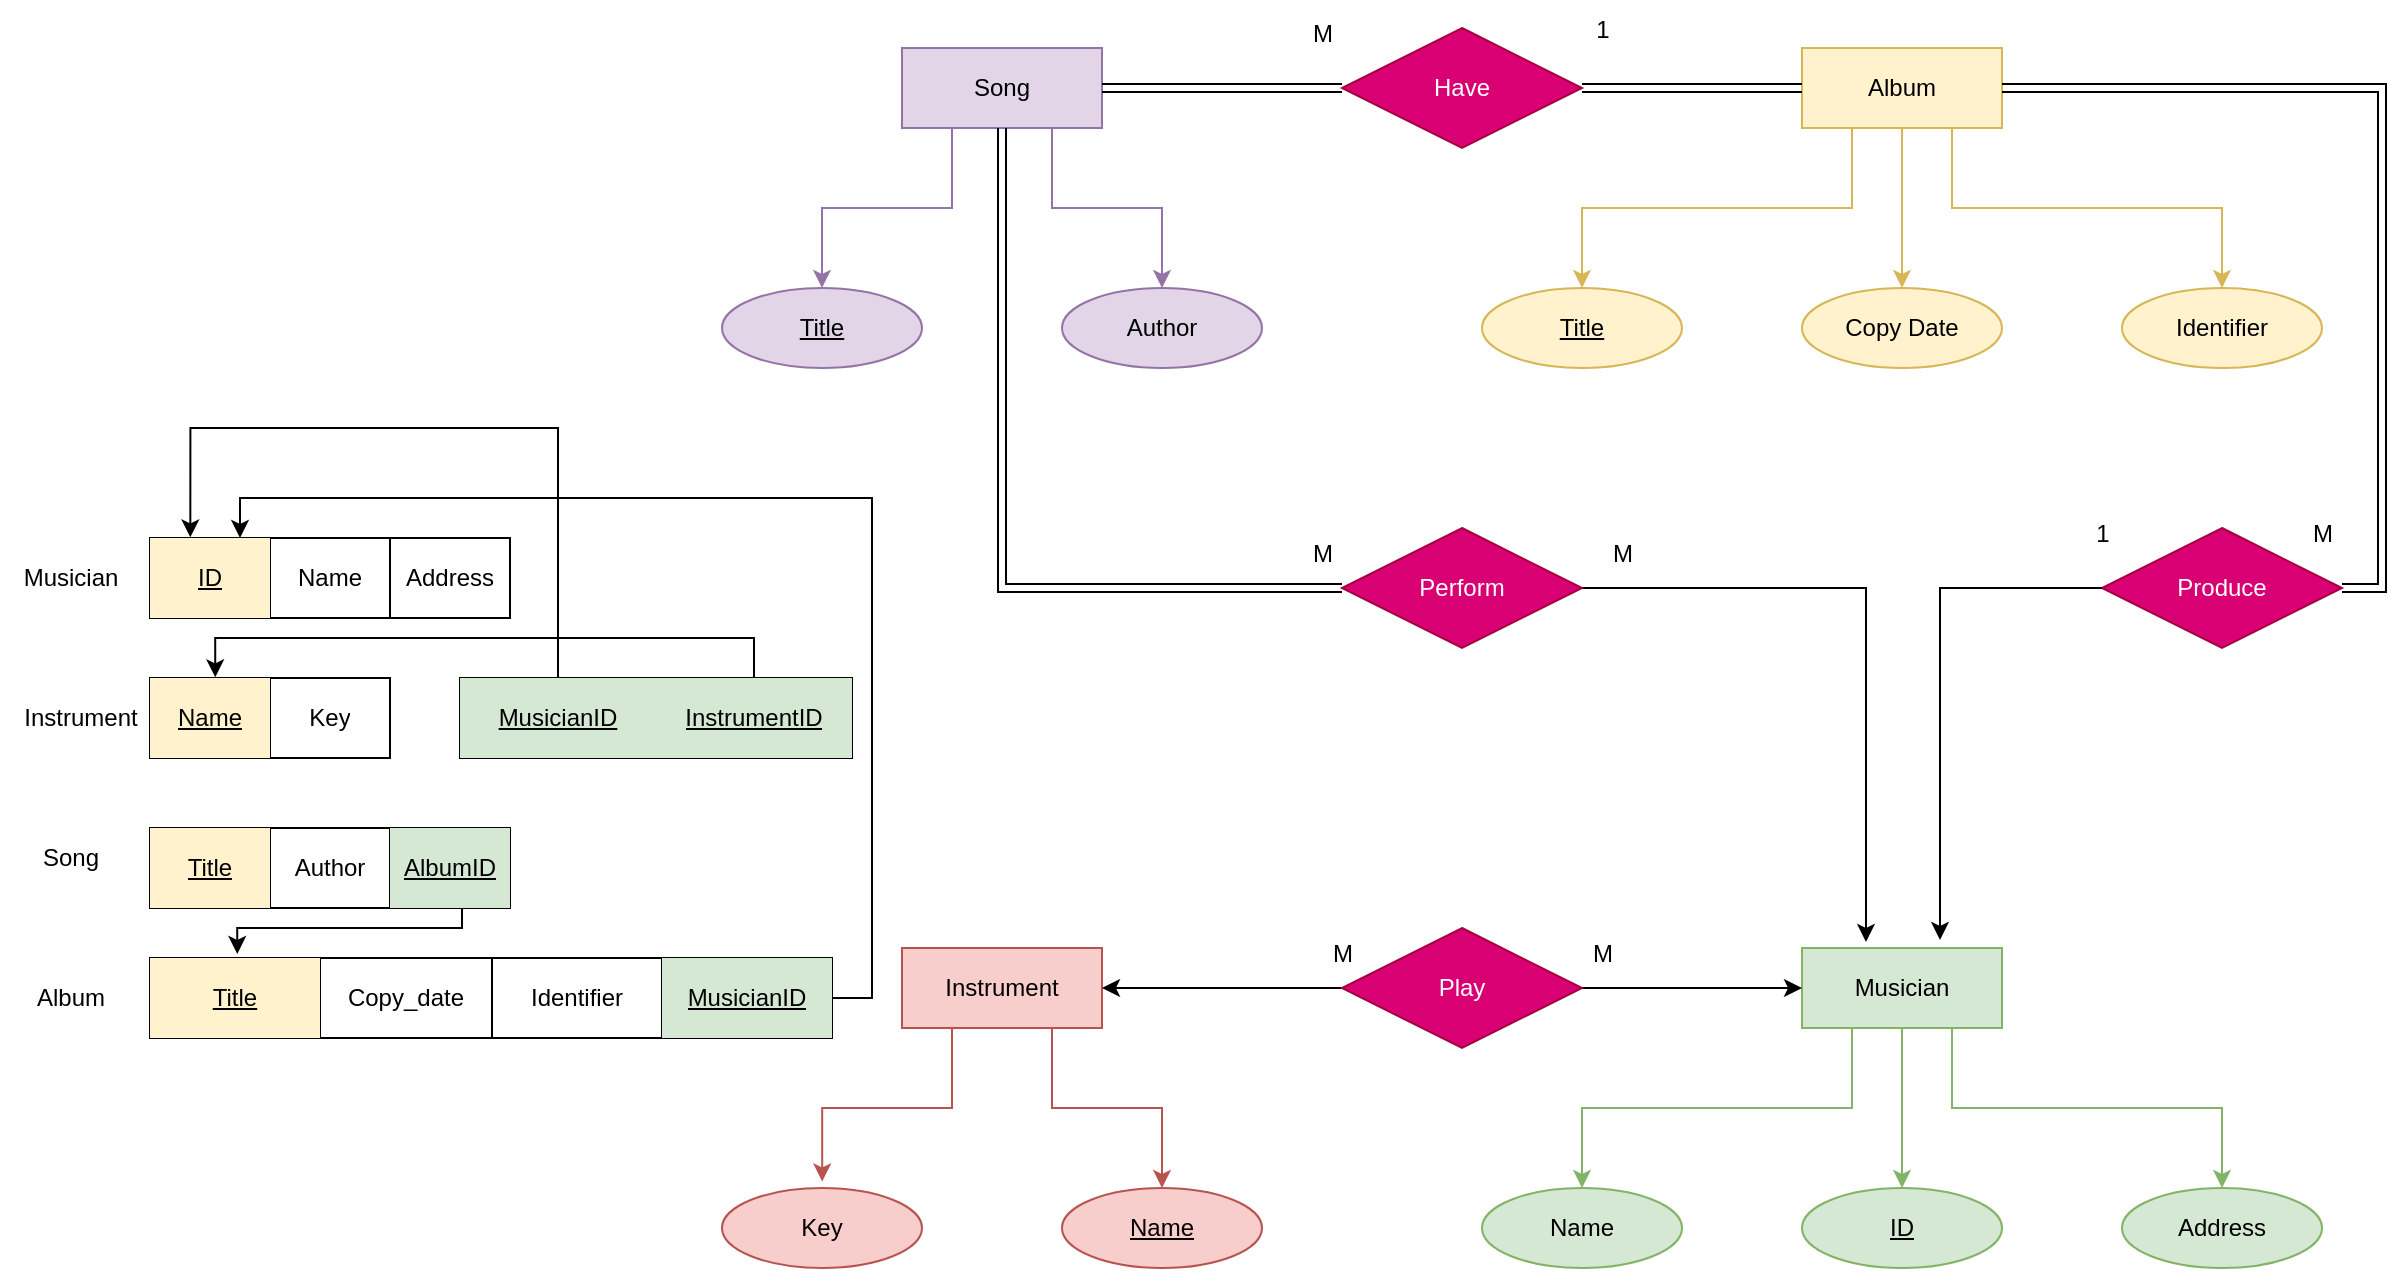 <mxfile version="25.0.1">
  <diagram name="Page-1" id="6nwoPm9bjf4U3ryjuL-o">
    <mxGraphModel dx="1572" dy="672" grid="1" gridSize="10" guides="1" tooltips="1" connect="1" arrows="1" fold="1" page="1" pageScale="1" pageWidth="1654" pageHeight="2336" math="0" shadow="0">
      <root>
        <mxCell id="0" />
        <mxCell id="1" parent="0" />
        <mxCell id="gi1o_FaKeHN2E4BRPbJ4-5" style="edgeStyle=orthogonalEdgeStyle;rounded=0;orthogonalLoop=1;jettySize=auto;html=1;exitX=0.75;exitY=1;exitDx=0;exitDy=0;entryX=0.5;entryY=0;entryDx=0;entryDy=0;fillColor=#d5e8d4;strokeColor=#82b366;" edge="1" parent="1" source="gi1o_FaKeHN2E4BRPbJ4-1" target="gi1o_FaKeHN2E4BRPbJ4-3">
          <mxGeometry relative="1" as="geometry" />
        </mxCell>
        <mxCell id="gi1o_FaKeHN2E4BRPbJ4-6" style="edgeStyle=orthogonalEdgeStyle;rounded=0;orthogonalLoop=1;jettySize=auto;html=1;exitX=0.5;exitY=1;exitDx=0;exitDy=0;entryX=0.5;entryY=0;entryDx=0;entryDy=0;fillColor=#d5e8d4;strokeColor=#82b366;" edge="1" parent="1" source="gi1o_FaKeHN2E4BRPbJ4-1" target="gi1o_FaKeHN2E4BRPbJ4-2">
          <mxGeometry relative="1" as="geometry" />
        </mxCell>
        <mxCell id="gi1o_FaKeHN2E4BRPbJ4-7" style="edgeStyle=orthogonalEdgeStyle;rounded=0;orthogonalLoop=1;jettySize=auto;html=1;exitX=0.25;exitY=1;exitDx=0;exitDy=0;entryX=0.5;entryY=0;entryDx=0;entryDy=0;fillColor=#d5e8d4;strokeColor=#82b366;" edge="1" parent="1" source="gi1o_FaKeHN2E4BRPbJ4-1" target="gi1o_FaKeHN2E4BRPbJ4-4">
          <mxGeometry relative="1" as="geometry" />
        </mxCell>
        <mxCell id="gi1o_FaKeHN2E4BRPbJ4-1" value="Musician" style="whiteSpace=wrap;html=1;align=center;fillColor=#d5e8d4;strokeColor=#82b366;" vertex="1" parent="1">
          <mxGeometry x="970" y="690" width="100" height="40" as="geometry" />
        </mxCell>
        <mxCell id="gi1o_FaKeHN2E4BRPbJ4-2" value="ID" style="ellipse;whiteSpace=wrap;html=1;align=center;fontStyle=4;fillColor=#d5e8d4;strokeColor=#82b366;" vertex="1" parent="1">
          <mxGeometry x="970" y="810" width="100" height="40" as="geometry" />
        </mxCell>
        <mxCell id="gi1o_FaKeHN2E4BRPbJ4-3" value="Address" style="ellipse;whiteSpace=wrap;html=1;align=center;fillColor=#d5e8d4;strokeColor=#82b366;" vertex="1" parent="1">
          <mxGeometry x="1130" y="810" width="100" height="40" as="geometry" />
        </mxCell>
        <mxCell id="gi1o_FaKeHN2E4BRPbJ4-4" value="Name" style="ellipse;whiteSpace=wrap;html=1;align=center;fillColor=#d5e8d4;strokeColor=#82b366;" vertex="1" parent="1">
          <mxGeometry x="810" y="810" width="100" height="40" as="geometry" />
        </mxCell>
        <mxCell id="gi1o_FaKeHN2E4BRPbJ4-15" style="edgeStyle=orthogonalEdgeStyle;rounded=0;orthogonalLoop=1;jettySize=auto;html=1;exitX=0.75;exitY=1;exitDx=0;exitDy=0;entryX=0.5;entryY=0;entryDx=0;entryDy=0;fillColor=#f8cecc;strokeColor=#b85450;" edge="1" parent="1" source="gi1o_FaKeHN2E4BRPbJ4-12" target="gi1o_FaKeHN2E4BRPbJ4-13">
          <mxGeometry relative="1" as="geometry" />
        </mxCell>
        <mxCell id="gi1o_FaKeHN2E4BRPbJ4-12" value="Instrument" style="whiteSpace=wrap;html=1;align=center;fillColor=#f8cecc;strokeColor=#b85450;" vertex="1" parent="1">
          <mxGeometry x="520" y="690" width="100" height="40" as="geometry" />
        </mxCell>
        <mxCell id="gi1o_FaKeHN2E4BRPbJ4-13" value="&lt;u&gt;Name&lt;/u&gt;" style="ellipse;whiteSpace=wrap;html=1;align=center;fillColor=#f8cecc;strokeColor=#b85450;" vertex="1" parent="1">
          <mxGeometry x="600" y="810" width="100" height="40" as="geometry" />
        </mxCell>
        <mxCell id="gi1o_FaKeHN2E4BRPbJ4-14" value="Key" style="ellipse;whiteSpace=wrap;html=1;align=center;fillColor=#f8cecc;strokeColor=#b85450;" vertex="1" parent="1">
          <mxGeometry x="430" y="810" width="100" height="40" as="geometry" />
        </mxCell>
        <mxCell id="gi1o_FaKeHN2E4BRPbJ4-16" style="edgeStyle=orthogonalEdgeStyle;rounded=0;orthogonalLoop=1;jettySize=auto;html=1;exitX=0.25;exitY=1;exitDx=0;exitDy=0;entryX=0.501;entryY=-0.082;entryDx=0;entryDy=0;entryPerimeter=0;fillColor=#f8cecc;strokeColor=#b85450;" edge="1" parent="1" source="gi1o_FaKeHN2E4BRPbJ4-12" target="gi1o_FaKeHN2E4BRPbJ4-14">
          <mxGeometry relative="1" as="geometry" />
        </mxCell>
        <mxCell id="gi1o_FaKeHN2E4BRPbJ4-21" style="edgeStyle=orthogonalEdgeStyle;rounded=0;orthogonalLoop=1;jettySize=auto;html=1;exitX=0.75;exitY=1;exitDx=0;exitDy=0;entryX=0.5;entryY=0;entryDx=0;entryDy=0;fillColor=#fff2cc;strokeColor=#d6b656;" edge="1" parent="1" source="gi1o_FaKeHN2E4BRPbJ4-17" target="gi1o_FaKeHN2E4BRPbJ4-18">
          <mxGeometry relative="1" as="geometry" />
        </mxCell>
        <mxCell id="gi1o_FaKeHN2E4BRPbJ4-22" style="edgeStyle=orthogonalEdgeStyle;rounded=0;orthogonalLoop=1;jettySize=auto;html=1;exitX=0.5;exitY=1;exitDx=0;exitDy=0;entryX=0.5;entryY=0;entryDx=0;entryDy=0;fillColor=#fff2cc;strokeColor=#d6b656;" edge="1" parent="1" source="gi1o_FaKeHN2E4BRPbJ4-17" target="gi1o_FaKeHN2E4BRPbJ4-19">
          <mxGeometry relative="1" as="geometry" />
        </mxCell>
        <mxCell id="gi1o_FaKeHN2E4BRPbJ4-23" style="edgeStyle=orthogonalEdgeStyle;rounded=0;orthogonalLoop=1;jettySize=auto;html=1;exitX=0.25;exitY=1;exitDx=0;exitDy=0;entryX=0.5;entryY=0;entryDx=0;entryDy=0;fillColor=#fff2cc;strokeColor=#d6b656;" edge="1" parent="1" source="gi1o_FaKeHN2E4BRPbJ4-17" target="gi1o_FaKeHN2E4BRPbJ4-20">
          <mxGeometry relative="1" as="geometry" />
        </mxCell>
        <mxCell id="gi1o_FaKeHN2E4BRPbJ4-17" value="Album" style="whiteSpace=wrap;html=1;align=center;fillColor=#fff2cc;strokeColor=#d6b656;" vertex="1" parent="1">
          <mxGeometry x="970" y="240" width="100" height="40" as="geometry" />
        </mxCell>
        <mxCell id="gi1o_FaKeHN2E4BRPbJ4-18" value="Identifier" style="ellipse;whiteSpace=wrap;html=1;align=center;fillColor=#fff2cc;strokeColor=#d6b656;" vertex="1" parent="1">
          <mxGeometry x="1130" y="360" width="100" height="40" as="geometry" />
        </mxCell>
        <mxCell id="gi1o_FaKeHN2E4BRPbJ4-19" value="Copy Date" style="ellipse;whiteSpace=wrap;html=1;align=center;fillColor=#fff2cc;strokeColor=#d6b656;" vertex="1" parent="1">
          <mxGeometry x="970" y="360" width="100" height="40" as="geometry" />
        </mxCell>
        <mxCell id="gi1o_FaKeHN2E4BRPbJ4-20" value="&lt;u&gt;Title&lt;/u&gt;" style="ellipse;whiteSpace=wrap;html=1;align=center;fillColor=#fff2cc;strokeColor=#d6b656;" vertex="1" parent="1">
          <mxGeometry x="810" y="360" width="100" height="40" as="geometry" />
        </mxCell>
        <mxCell id="gi1o_FaKeHN2E4BRPbJ4-27" style="edgeStyle=orthogonalEdgeStyle;rounded=0;orthogonalLoop=1;jettySize=auto;html=1;exitX=0.75;exitY=1;exitDx=0;exitDy=0;entryX=0.5;entryY=0;entryDx=0;entryDy=0;fillColor=#e1d5e7;strokeColor=#9673a6;" edge="1" parent="1" source="gi1o_FaKeHN2E4BRPbJ4-24" target="gi1o_FaKeHN2E4BRPbJ4-25">
          <mxGeometry relative="1" as="geometry" />
        </mxCell>
        <mxCell id="gi1o_FaKeHN2E4BRPbJ4-28" style="edgeStyle=orthogonalEdgeStyle;rounded=0;orthogonalLoop=1;jettySize=auto;html=1;exitX=0.25;exitY=1;exitDx=0;exitDy=0;entryX=0.5;entryY=0;entryDx=0;entryDy=0;fillColor=#e1d5e7;strokeColor=#9673a6;" edge="1" parent="1" source="gi1o_FaKeHN2E4BRPbJ4-24" target="gi1o_FaKeHN2E4BRPbJ4-26">
          <mxGeometry relative="1" as="geometry" />
        </mxCell>
        <mxCell id="gi1o_FaKeHN2E4BRPbJ4-24" value="Song" style="rounded=0;arcSize=10;whiteSpace=wrap;html=1;align=center;fillColor=#e1d5e7;strokeColor=#9673a6;" vertex="1" parent="1">
          <mxGeometry x="520" y="240" width="100" height="40" as="geometry" />
        </mxCell>
        <mxCell id="gi1o_FaKeHN2E4BRPbJ4-25" value="Author" style="ellipse;whiteSpace=wrap;html=1;align=center;fillColor=#e1d5e7;strokeColor=#9673a6;" vertex="1" parent="1">
          <mxGeometry x="600" y="360" width="100" height="40" as="geometry" />
        </mxCell>
        <mxCell id="gi1o_FaKeHN2E4BRPbJ4-26" value="&lt;u&gt;Title&lt;/u&gt;" style="ellipse;whiteSpace=wrap;html=1;align=center;fillColor=#e1d5e7;strokeColor=#9673a6;" vertex="1" parent="1">
          <mxGeometry x="430" y="360" width="100" height="40" as="geometry" />
        </mxCell>
        <mxCell id="gi1o_FaKeHN2E4BRPbJ4-30" style="edgeStyle=orthogonalEdgeStyle;rounded=0;orthogonalLoop=1;jettySize=auto;html=1;exitX=1;exitY=0.5;exitDx=0;exitDy=0;" edge="1" parent="1" source="gi1o_FaKeHN2E4BRPbJ4-29" target="gi1o_FaKeHN2E4BRPbJ4-1">
          <mxGeometry relative="1" as="geometry" />
        </mxCell>
        <mxCell id="gi1o_FaKeHN2E4BRPbJ4-31" style="edgeStyle=orthogonalEdgeStyle;rounded=0;orthogonalLoop=1;jettySize=auto;html=1;exitX=0;exitY=0.5;exitDx=0;exitDy=0;entryX=1;entryY=0.5;entryDx=0;entryDy=0;" edge="1" parent="1" source="gi1o_FaKeHN2E4BRPbJ4-29" target="gi1o_FaKeHN2E4BRPbJ4-12">
          <mxGeometry relative="1" as="geometry" />
        </mxCell>
        <mxCell id="gi1o_FaKeHN2E4BRPbJ4-29" value="Play" style="shape=rhombus;perimeter=rhombusPerimeter;whiteSpace=wrap;html=1;align=center;fillColor=#d80073;fontColor=#ffffff;strokeColor=#A50040;" vertex="1" parent="1">
          <mxGeometry x="740" y="680" width="120" height="60" as="geometry" />
        </mxCell>
        <mxCell id="gi1o_FaKeHN2E4BRPbJ4-32" value="M" style="text;html=1;align=center;verticalAlign=middle;resizable=0;points=[];autosize=1;strokeColor=none;fillColor=none;" vertex="1" parent="1">
          <mxGeometry x="855" y="678" width="30" height="30" as="geometry" />
        </mxCell>
        <mxCell id="gi1o_FaKeHN2E4BRPbJ4-33" value="M" style="text;html=1;align=center;verticalAlign=middle;resizable=0;points=[];autosize=1;strokeColor=none;fillColor=none;" vertex="1" parent="1">
          <mxGeometry x="725" y="678" width="30" height="30" as="geometry" />
        </mxCell>
        <mxCell id="gi1o_FaKeHN2E4BRPbJ4-36" style="edgeStyle=orthogonalEdgeStyle;rounded=0;orthogonalLoop=1;jettySize=auto;html=1;exitX=0;exitY=0.5;exitDx=0;exitDy=0;shape=link;" edge="1" parent="1" source="gi1o_FaKeHN2E4BRPbJ4-34" target="gi1o_FaKeHN2E4BRPbJ4-24">
          <mxGeometry relative="1" as="geometry" />
        </mxCell>
        <mxCell id="gi1o_FaKeHN2E4BRPbJ4-37" style="edgeStyle=orthogonalEdgeStyle;rounded=0;orthogonalLoop=1;jettySize=auto;html=1;exitX=1;exitY=0.5;exitDx=0;exitDy=0;entryX=0;entryY=0.5;entryDx=0;entryDy=0;shape=link;" edge="1" parent="1" source="gi1o_FaKeHN2E4BRPbJ4-34" target="gi1o_FaKeHN2E4BRPbJ4-17">
          <mxGeometry relative="1" as="geometry" />
        </mxCell>
        <mxCell id="gi1o_FaKeHN2E4BRPbJ4-34" value="Have" style="shape=rhombus;perimeter=rhombusPerimeter;whiteSpace=wrap;html=1;align=center;fillColor=#d80073;fontColor=#ffffff;strokeColor=#A50040;" vertex="1" parent="1">
          <mxGeometry x="740" y="230" width="120" height="60" as="geometry" />
        </mxCell>
        <mxCell id="gi1o_FaKeHN2E4BRPbJ4-38" value="M" style="text;html=1;align=center;verticalAlign=middle;resizable=0;points=[];autosize=1;strokeColor=none;fillColor=none;" vertex="1" parent="1">
          <mxGeometry x="715" y="218" width="30" height="30" as="geometry" />
        </mxCell>
        <mxCell id="gi1o_FaKeHN2E4BRPbJ4-39" value="1" style="text;html=1;align=center;verticalAlign=middle;resizable=0;points=[];autosize=1;strokeColor=none;fillColor=none;" vertex="1" parent="1">
          <mxGeometry x="855" y="216" width="30" height="30" as="geometry" />
        </mxCell>
        <mxCell id="gi1o_FaKeHN2E4BRPbJ4-42" style="edgeStyle=orthogonalEdgeStyle;rounded=0;orthogonalLoop=1;jettySize=auto;html=1;exitX=0;exitY=0.5;exitDx=0;exitDy=0;entryX=0.5;entryY=1;entryDx=0;entryDy=0;shape=link;" edge="1" parent="1" source="gi1o_FaKeHN2E4BRPbJ4-40" target="gi1o_FaKeHN2E4BRPbJ4-24">
          <mxGeometry relative="1" as="geometry" />
        </mxCell>
        <mxCell id="gi1o_FaKeHN2E4BRPbJ4-43" style="edgeStyle=orthogonalEdgeStyle;rounded=0;orthogonalLoop=1;jettySize=auto;html=1;exitX=1;exitY=0.5;exitDx=0;exitDy=0;entryX=0.32;entryY=-0.075;entryDx=0;entryDy=0;entryPerimeter=0;" edge="1" parent="1" source="gi1o_FaKeHN2E4BRPbJ4-40" target="gi1o_FaKeHN2E4BRPbJ4-1">
          <mxGeometry relative="1" as="geometry" />
        </mxCell>
        <mxCell id="gi1o_FaKeHN2E4BRPbJ4-40" value="Perform" style="shape=rhombus;perimeter=rhombusPerimeter;whiteSpace=wrap;html=1;align=center;fillColor=#d80073;fontColor=#ffffff;strokeColor=#A50040;" vertex="1" parent="1">
          <mxGeometry x="740" y="480" width="120" height="60" as="geometry" />
        </mxCell>
        <mxCell id="gi1o_FaKeHN2E4BRPbJ4-44" value="M" style="text;html=1;align=center;verticalAlign=middle;resizable=0;points=[];autosize=1;strokeColor=none;fillColor=none;" vertex="1" parent="1">
          <mxGeometry x="715" y="478" width="30" height="30" as="geometry" />
        </mxCell>
        <mxCell id="gi1o_FaKeHN2E4BRPbJ4-45" value="M" style="text;html=1;align=center;verticalAlign=middle;resizable=0;points=[];autosize=1;strokeColor=none;fillColor=none;" vertex="1" parent="1">
          <mxGeometry x="865" y="478" width="30" height="30" as="geometry" />
        </mxCell>
        <mxCell id="gi1o_FaKeHN2E4BRPbJ4-48" style="edgeStyle=orthogonalEdgeStyle;rounded=0;orthogonalLoop=1;jettySize=auto;html=1;exitX=1;exitY=0.5;exitDx=0;exitDy=0;entryX=1;entryY=0.5;entryDx=0;entryDy=0;shape=link;" edge="1" parent="1" source="gi1o_FaKeHN2E4BRPbJ4-46" target="gi1o_FaKeHN2E4BRPbJ4-17">
          <mxGeometry relative="1" as="geometry" />
        </mxCell>
        <mxCell id="gi1o_FaKeHN2E4BRPbJ4-46" value="Produce" style="shape=rhombus;perimeter=rhombusPerimeter;whiteSpace=wrap;html=1;align=center;fillColor=#d80073;fontColor=#ffffff;strokeColor=#A50040;" vertex="1" parent="1">
          <mxGeometry x="1120" y="480" width="120" height="60" as="geometry" />
        </mxCell>
        <mxCell id="gi1o_FaKeHN2E4BRPbJ4-49" style="edgeStyle=orthogonalEdgeStyle;rounded=0;orthogonalLoop=1;jettySize=auto;html=1;exitX=0;exitY=0.5;exitDx=0;exitDy=0;entryX=0.69;entryY=-0.1;entryDx=0;entryDy=0;entryPerimeter=0;" edge="1" parent="1" source="gi1o_FaKeHN2E4BRPbJ4-46" target="gi1o_FaKeHN2E4BRPbJ4-1">
          <mxGeometry relative="1" as="geometry" />
        </mxCell>
        <mxCell id="gi1o_FaKeHN2E4BRPbJ4-50" value="1" style="text;html=1;align=center;verticalAlign=middle;resizable=0;points=[];autosize=1;strokeColor=none;fillColor=none;" vertex="1" parent="1">
          <mxGeometry x="1105" y="468" width="30" height="30" as="geometry" />
        </mxCell>
        <mxCell id="gi1o_FaKeHN2E4BRPbJ4-51" value="M" style="text;html=1;align=center;verticalAlign=middle;resizable=0;points=[];autosize=1;strokeColor=none;fillColor=none;" vertex="1" parent="1">
          <mxGeometry x="1215" y="468" width="30" height="30" as="geometry" />
        </mxCell>
        <mxCell id="gi1o_FaKeHN2E4BRPbJ4-52" value="Musician" style="text;html=1;align=center;verticalAlign=middle;resizable=0;points=[];autosize=1;strokeColor=none;fillColor=none;" vertex="1" parent="1">
          <mxGeometry x="69" y="490" width="70" height="30" as="geometry" />
        </mxCell>
        <mxCell id="gi1o_FaKeHN2E4BRPbJ4-53" value="" style="shape=table;startSize=0;container=1;collapsible=0;childLayout=tableLayout;" vertex="1" parent="1">
          <mxGeometry x="144" y="485" width="180" height="40" as="geometry" />
        </mxCell>
        <mxCell id="gi1o_FaKeHN2E4BRPbJ4-54" value="" style="shape=tableRow;horizontal=0;startSize=0;swimlaneHead=0;swimlaneBody=0;strokeColor=inherit;top=0;left=0;bottom=0;right=0;collapsible=0;dropTarget=0;fillColor=none;points=[[0,0.5],[1,0.5]];portConstraint=eastwest;" vertex="1" parent="gi1o_FaKeHN2E4BRPbJ4-53">
          <mxGeometry width="180" height="40" as="geometry" />
        </mxCell>
        <mxCell id="gi1o_FaKeHN2E4BRPbJ4-55" value="&lt;u&gt;ID&lt;/u&gt;" style="shape=partialRectangle;html=1;whiteSpace=wrap;connectable=0;strokeColor=#d6b656;overflow=hidden;fillColor=#fff2cc;top=0;left=0;bottom=0;right=0;pointerEvents=1;" vertex="1" parent="gi1o_FaKeHN2E4BRPbJ4-54">
          <mxGeometry width="60" height="40" as="geometry">
            <mxRectangle width="60" height="40" as="alternateBounds" />
          </mxGeometry>
        </mxCell>
        <mxCell id="gi1o_FaKeHN2E4BRPbJ4-56" value="Name" style="shape=partialRectangle;html=1;whiteSpace=wrap;connectable=0;strokeColor=inherit;overflow=hidden;fillColor=none;top=0;left=0;bottom=0;right=0;pointerEvents=1;" vertex="1" parent="gi1o_FaKeHN2E4BRPbJ4-54">
          <mxGeometry x="60" width="60" height="40" as="geometry">
            <mxRectangle width="60" height="40" as="alternateBounds" />
          </mxGeometry>
        </mxCell>
        <mxCell id="gi1o_FaKeHN2E4BRPbJ4-57" value="Address" style="shape=partialRectangle;html=1;whiteSpace=wrap;connectable=0;strokeColor=inherit;overflow=hidden;fillColor=none;top=0;left=0;bottom=0;right=0;pointerEvents=1;" vertex="1" parent="gi1o_FaKeHN2E4BRPbJ4-54">
          <mxGeometry x="120" width="60" height="40" as="geometry">
            <mxRectangle width="60" height="40" as="alternateBounds" />
          </mxGeometry>
        </mxCell>
        <mxCell id="gi1o_FaKeHN2E4BRPbJ4-58" value="Instrument" style="text;html=1;align=center;verticalAlign=middle;resizable=0;points=[];autosize=1;strokeColor=none;fillColor=none;" vertex="1" parent="1">
          <mxGeometry x="69" y="560" width="80" height="30" as="geometry" />
        </mxCell>
        <mxCell id="gi1o_FaKeHN2E4BRPbJ4-59" value="" style="shape=table;startSize=0;container=1;collapsible=0;childLayout=tableLayout;" vertex="1" parent="1">
          <mxGeometry x="144" y="555" width="120" height="40" as="geometry" />
        </mxCell>
        <mxCell id="gi1o_FaKeHN2E4BRPbJ4-60" value="" style="shape=tableRow;horizontal=0;startSize=0;swimlaneHead=0;swimlaneBody=0;strokeColor=inherit;top=0;left=0;bottom=0;right=0;collapsible=0;dropTarget=0;fillColor=none;points=[[0,0.5],[1,0.5]];portConstraint=eastwest;" vertex="1" parent="gi1o_FaKeHN2E4BRPbJ4-59">
          <mxGeometry width="120" height="40" as="geometry" />
        </mxCell>
        <mxCell id="gi1o_FaKeHN2E4BRPbJ4-61" value="&lt;u&gt;Name&lt;/u&gt;" style="shape=partialRectangle;html=1;whiteSpace=wrap;connectable=0;strokeColor=#d6b656;overflow=hidden;fillColor=#fff2cc;top=0;left=0;bottom=0;right=0;pointerEvents=1;" vertex="1" parent="gi1o_FaKeHN2E4BRPbJ4-60">
          <mxGeometry width="60" height="40" as="geometry">
            <mxRectangle width="60" height="40" as="alternateBounds" />
          </mxGeometry>
        </mxCell>
        <mxCell id="gi1o_FaKeHN2E4BRPbJ4-62" value="Key" style="shape=partialRectangle;html=1;whiteSpace=wrap;connectable=0;strokeColor=inherit;overflow=hidden;fillColor=none;top=0;left=0;bottom=0;right=0;pointerEvents=1;" vertex="1" parent="gi1o_FaKeHN2E4BRPbJ4-60">
          <mxGeometry x="60" width="60" height="40" as="geometry">
            <mxRectangle width="60" height="40" as="alternateBounds" />
          </mxGeometry>
        </mxCell>
        <mxCell id="gi1o_FaKeHN2E4BRPbJ4-63" value="Song" style="text;html=1;align=center;verticalAlign=middle;resizable=0;points=[];autosize=1;strokeColor=none;fillColor=none;" vertex="1" parent="1">
          <mxGeometry x="79" y="630" width="50" height="30" as="geometry" />
        </mxCell>
        <mxCell id="gi1o_FaKeHN2E4BRPbJ4-64" value="" style="shape=table;startSize=0;container=1;collapsible=0;childLayout=tableLayout;" vertex="1" parent="1">
          <mxGeometry x="144" y="630" width="180" height="40" as="geometry" />
        </mxCell>
        <mxCell id="gi1o_FaKeHN2E4BRPbJ4-65" value="" style="shape=tableRow;horizontal=0;startSize=0;swimlaneHead=0;swimlaneBody=0;strokeColor=inherit;top=0;left=0;bottom=0;right=0;collapsible=0;dropTarget=0;fillColor=none;points=[[0,0.5],[1,0.5]];portConstraint=eastwest;" vertex="1" parent="gi1o_FaKeHN2E4BRPbJ4-64">
          <mxGeometry width="180" height="40" as="geometry" />
        </mxCell>
        <mxCell id="gi1o_FaKeHN2E4BRPbJ4-66" value="&lt;u&gt;Title&lt;/u&gt;" style="shape=partialRectangle;html=1;whiteSpace=wrap;connectable=0;strokeColor=#d6b656;overflow=hidden;fillColor=#fff2cc;top=0;left=0;bottom=0;right=0;pointerEvents=1;" vertex="1" parent="gi1o_FaKeHN2E4BRPbJ4-65">
          <mxGeometry width="60" height="40" as="geometry">
            <mxRectangle width="60" height="40" as="alternateBounds" />
          </mxGeometry>
        </mxCell>
        <mxCell id="gi1o_FaKeHN2E4BRPbJ4-67" value="Author" style="shape=partialRectangle;html=1;whiteSpace=wrap;connectable=0;strokeColor=inherit;overflow=hidden;fillColor=none;top=0;left=0;bottom=0;right=0;pointerEvents=1;" vertex="1" parent="gi1o_FaKeHN2E4BRPbJ4-65">
          <mxGeometry x="60" width="60" height="40" as="geometry">
            <mxRectangle width="60" height="40" as="alternateBounds" />
          </mxGeometry>
        </mxCell>
        <mxCell id="gi1o_FaKeHN2E4BRPbJ4-87" value="&lt;u&gt;AlbumID&lt;/u&gt;" style="shape=partialRectangle;html=1;whiteSpace=wrap;connectable=0;strokeColor=#82b366;overflow=hidden;fillColor=#d5e8d4;top=0;left=0;bottom=0;right=0;pointerEvents=1;" vertex="1" parent="gi1o_FaKeHN2E4BRPbJ4-65">
          <mxGeometry x="120" width="60" height="40" as="geometry">
            <mxRectangle width="60" height="40" as="alternateBounds" />
          </mxGeometry>
        </mxCell>
        <mxCell id="gi1o_FaKeHN2E4BRPbJ4-68" value="Album" style="text;html=1;align=center;verticalAlign=middle;resizable=0;points=[];autosize=1;strokeColor=none;fillColor=none;" vertex="1" parent="1">
          <mxGeometry x="74" y="700" width="60" height="30" as="geometry" />
        </mxCell>
        <mxCell id="gi1o_FaKeHN2E4BRPbJ4-69" value="" style="shape=table;startSize=0;container=1;collapsible=0;childLayout=tableLayout;" vertex="1" parent="1">
          <mxGeometry x="144" y="695" width="341" height="40" as="geometry" />
        </mxCell>
        <mxCell id="gi1o_FaKeHN2E4BRPbJ4-70" value="" style="shape=tableRow;horizontal=0;startSize=0;swimlaneHead=0;swimlaneBody=0;strokeColor=inherit;top=0;left=0;bottom=0;right=0;collapsible=0;dropTarget=0;fillColor=none;points=[[0,0.5],[1,0.5]];portConstraint=eastwest;" vertex="1" parent="gi1o_FaKeHN2E4BRPbJ4-69">
          <mxGeometry width="341" height="40" as="geometry" />
        </mxCell>
        <mxCell id="gi1o_FaKeHN2E4BRPbJ4-71" value="&lt;u&gt;Title&lt;/u&gt;" style="shape=partialRectangle;html=1;whiteSpace=wrap;connectable=0;strokeColor=#d6b656;overflow=hidden;fillColor=#fff2cc;top=0;left=0;bottom=0;right=0;pointerEvents=1;" vertex="1" parent="gi1o_FaKeHN2E4BRPbJ4-70">
          <mxGeometry width="85" height="40" as="geometry">
            <mxRectangle width="85" height="40" as="alternateBounds" />
          </mxGeometry>
        </mxCell>
        <mxCell id="gi1o_FaKeHN2E4BRPbJ4-72" value="Copy_date" style="shape=partialRectangle;html=1;whiteSpace=wrap;connectable=0;strokeColor=inherit;overflow=hidden;fillColor=none;top=0;left=0;bottom=0;right=0;pointerEvents=1;" vertex="1" parent="gi1o_FaKeHN2E4BRPbJ4-70">
          <mxGeometry x="85" width="86" height="40" as="geometry">
            <mxRectangle width="86" height="40" as="alternateBounds" />
          </mxGeometry>
        </mxCell>
        <mxCell id="gi1o_FaKeHN2E4BRPbJ4-73" value="Identifier" style="shape=partialRectangle;html=1;whiteSpace=wrap;connectable=0;strokeColor=inherit;overflow=hidden;fillColor=none;top=0;left=0;bottom=0;right=0;pointerEvents=1;" vertex="1" parent="gi1o_FaKeHN2E4BRPbJ4-70">
          <mxGeometry x="171" width="85" height="40" as="geometry">
            <mxRectangle width="85" height="40" as="alternateBounds" />
          </mxGeometry>
        </mxCell>
        <mxCell id="gi1o_FaKeHN2E4BRPbJ4-86" value="&lt;u&gt;MusicianID&lt;/u&gt;" style="shape=partialRectangle;html=1;whiteSpace=wrap;connectable=0;strokeColor=#82b366;overflow=hidden;fillColor=#d5e8d4;top=0;left=0;bottom=0;right=0;pointerEvents=1;" vertex="1" parent="gi1o_FaKeHN2E4BRPbJ4-70">
          <mxGeometry x="256" width="85" height="40" as="geometry">
            <mxRectangle width="85" height="40" as="alternateBounds" />
          </mxGeometry>
        </mxCell>
        <mxCell id="gi1o_FaKeHN2E4BRPbJ4-88" value="" style="shape=table;startSize=0;container=1;collapsible=0;childLayout=tableLayout;" vertex="1" parent="1">
          <mxGeometry x="299" y="555" width="196" height="40" as="geometry" />
        </mxCell>
        <mxCell id="gi1o_FaKeHN2E4BRPbJ4-89" value="" style="shape=tableRow;horizontal=0;startSize=0;swimlaneHead=0;swimlaneBody=0;strokeColor=inherit;top=0;left=0;bottom=0;right=0;collapsible=0;dropTarget=0;fillColor=none;points=[[0,0.5],[1,0.5]];portConstraint=eastwest;" vertex="1" parent="gi1o_FaKeHN2E4BRPbJ4-88">
          <mxGeometry width="196" height="40" as="geometry" />
        </mxCell>
        <mxCell id="gi1o_FaKeHN2E4BRPbJ4-90" value="&lt;u&gt;MusicianID&lt;/u&gt;" style="shape=partialRectangle;html=1;whiteSpace=wrap;connectable=0;strokeColor=#82b366;overflow=hidden;fillColor=#d5e8d4;top=0;left=0;bottom=0;right=0;pointerEvents=1;" vertex="1" parent="gi1o_FaKeHN2E4BRPbJ4-89">
          <mxGeometry width="98" height="40" as="geometry">
            <mxRectangle width="98" height="40" as="alternateBounds" />
          </mxGeometry>
        </mxCell>
        <mxCell id="gi1o_FaKeHN2E4BRPbJ4-91" value="&lt;u&gt;InstrumentID&lt;/u&gt;" style="shape=partialRectangle;html=1;whiteSpace=wrap;connectable=0;strokeColor=#82b366;overflow=hidden;fillColor=#d5e8d4;top=0;left=0;bottom=0;right=0;pointerEvents=1;" vertex="1" parent="gi1o_FaKeHN2E4BRPbJ4-89">
          <mxGeometry x="98" width="98" height="40" as="geometry">
            <mxRectangle width="98" height="40" as="alternateBounds" />
          </mxGeometry>
        </mxCell>
        <mxCell id="gi1o_FaKeHN2E4BRPbJ4-92" style="edgeStyle=orthogonalEdgeStyle;rounded=0;orthogonalLoop=1;jettySize=auto;html=1;exitX=1;exitY=0.5;exitDx=0;exitDy=0;entryX=0.25;entryY=0;entryDx=0;entryDy=0;" edge="1" parent="1" source="gi1o_FaKeHN2E4BRPbJ4-70" target="gi1o_FaKeHN2E4BRPbJ4-53">
          <mxGeometry relative="1" as="geometry" />
        </mxCell>
        <mxCell id="gi1o_FaKeHN2E4BRPbJ4-93" style="edgeStyle=orthogonalEdgeStyle;rounded=0;orthogonalLoop=1;jettySize=auto;html=1;exitX=0.25;exitY=0;exitDx=0;exitDy=0;entryX=0.112;entryY=-0.008;entryDx=0;entryDy=0;entryPerimeter=0;" edge="1" parent="1" source="gi1o_FaKeHN2E4BRPbJ4-88" target="gi1o_FaKeHN2E4BRPbJ4-54">
          <mxGeometry relative="1" as="geometry">
            <Array as="points">
              <mxPoint x="348" y="430" />
              <mxPoint x="164" y="430" />
            </Array>
          </mxGeometry>
        </mxCell>
        <mxCell id="gi1o_FaKeHN2E4BRPbJ4-94" style="edgeStyle=orthogonalEdgeStyle;rounded=0;orthogonalLoop=1;jettySize=auto;html=1;exitX=0.75;exitY=0;exitDx=0;exitDy=0;entryX=0.272;entryY=-0.008;entryDx=0;entryDy=0;entryPerimeter=0;" edge="1" parent="1" source="gi1o_FaKeHN2E4BRPbJ4-88" target="gi1o_FaKeHN2E4BRPbJ4-60">
          <mxGeometry relative="1" as="geometry" />
        </mxCell>
        <mxCell id="gi1o_FaKeHN2E4BRPbJ4-95" style="edgeStyle=orthogonalEdgeStyle;rounded=0;orthogonalLoop=1;jettySize=auto;html=1;entryX=0.128;entryY=-0.05;entryDx=0;entryDy=0;entryPerimeter=0;" edge="1" parent="1" target="gi1o_FaKeHN2E4BRPbJ4-69">
          <mxGeometry relative="1" as="geometry">
            <mxPoint x="300" y="670" as="sourcePoint" />
            <Array as="points">
              <mxPoint x="300" y="670" />
              <mxPoint x="300" y="680" />
              <mxPoint x="188" y="680" />
            </Array>
          </mxGeometry>
        </mxCell>
      </root>
    </mxGraphModel>
  </diagram>
</mxfile>
